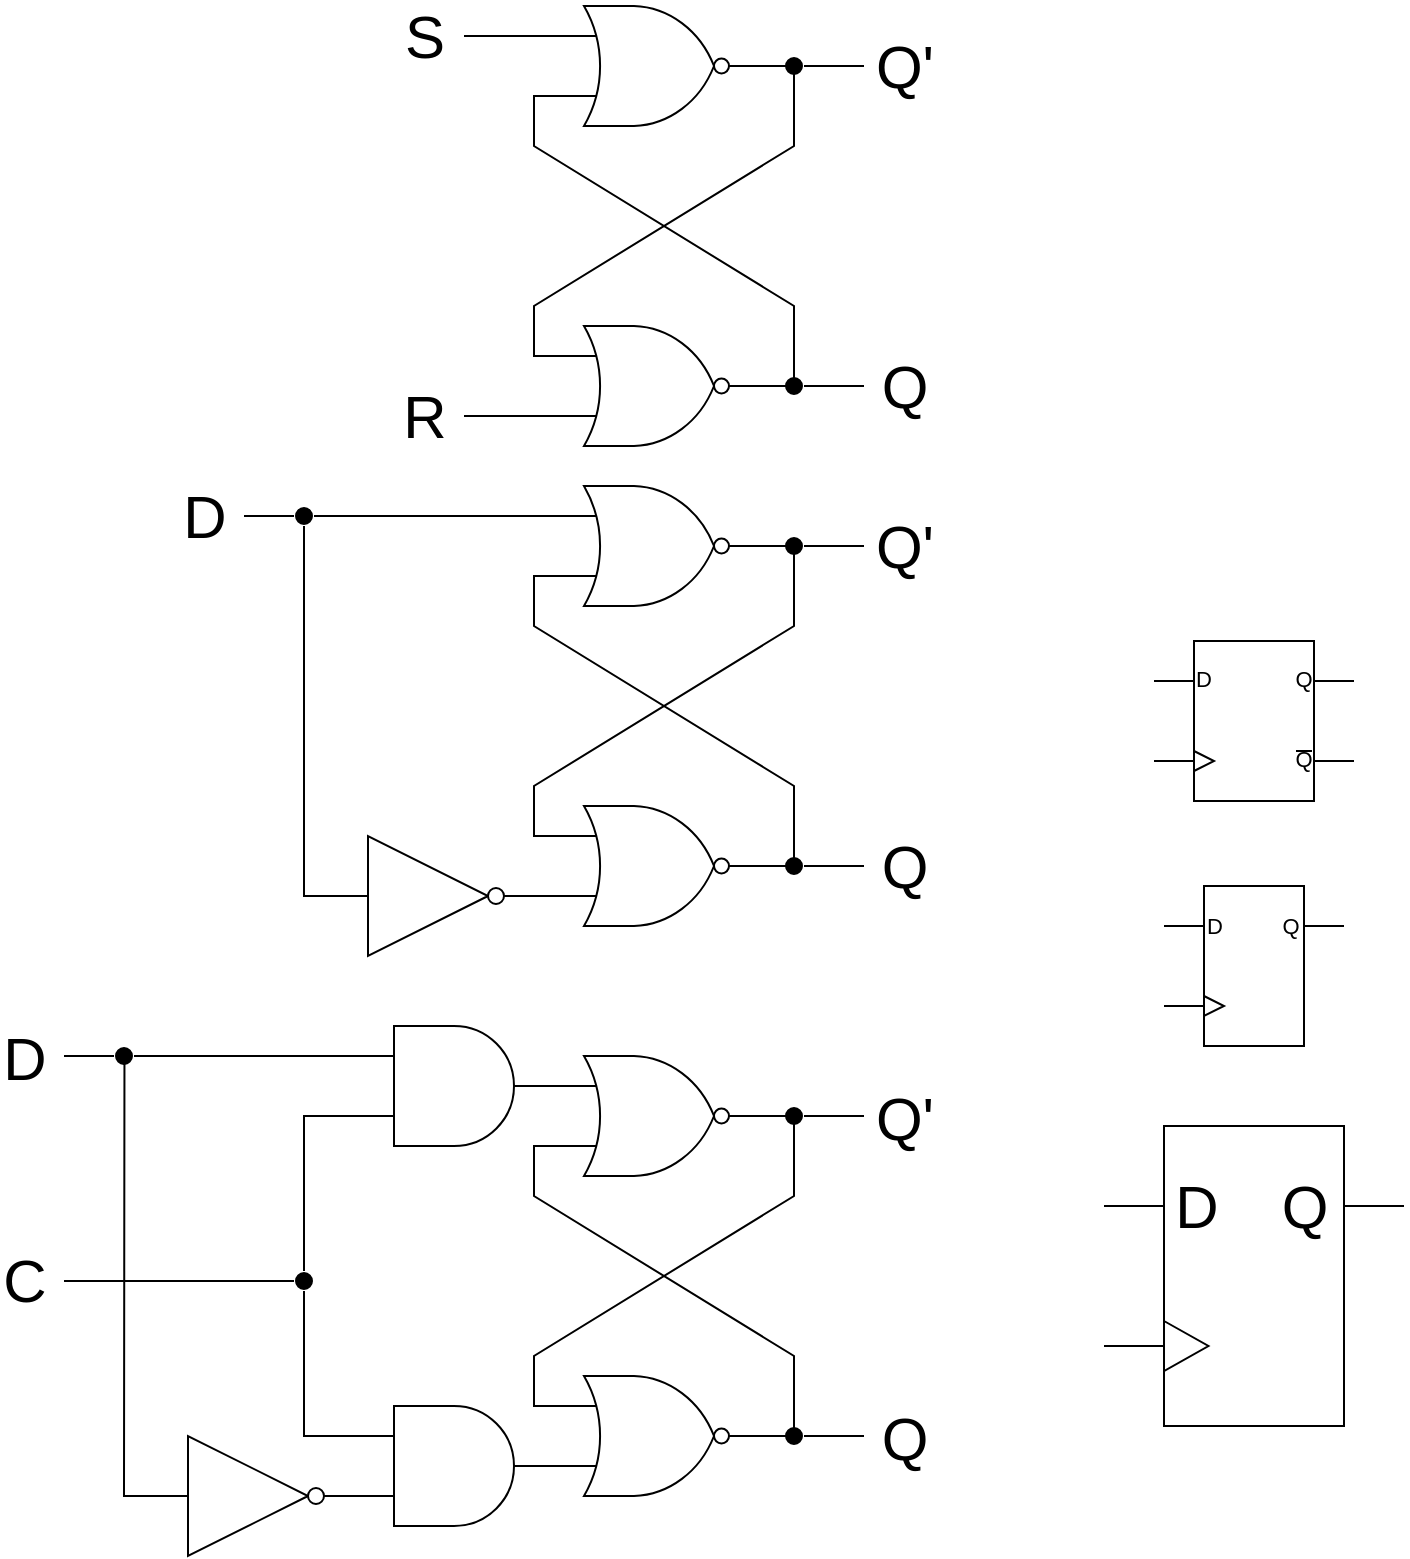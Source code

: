 <mxfile>
    <diagram name="Seite-1" id="x7EvO0-NnfBfI0pbhKgf">
        <mxGraphModel dx="793" dy="565" grid="1" gridSize="10" guides="1" tooltips="1" connect="1" arrows="1" fold="1" page="1" pageScale="1" pageWidth="1600" pageHeight="900" math="0" shadow="0">
            <root>
                <mxCell id="0"/>
                <mxCell id="1" parent="0"/>
                <mxCell id="31" value="" style="group" vertex="1" connectable="0" parent="1">
                    <mxGeometry x="670" y="480" width="90" height="80" as="geometry"/>
                </mxCell>
                <mxCell id="17" value="" style="rounded=0;whiteSpace=wrap;html=1;" vertex="1" parent="31">
                    <mxGeometry x="20" width="50" height="80" as="geometry"/>
                </mxCell>
                <mxCell id="18" value="" style="triangle;whiteSpace=wrap;html=1;" vertex="1" parent="31">
                    <mxGeometry x="20" y="55" width="10" height="10" as="geometry"/>
                </mxCell>
                <mxCell id="19" value="" style="endArrow=none;html=1;entryX=0;entryY=0.75;entryDx=0;entryDy=0;" edge="1" parent="31" target="17">
                    <mxGeometry width="50" height="50" relative="1" as="geometry">
                        <mxPoint y="60" as="sourcePoint"/>
                        <mxPoint x="10" y="60" as="targetPoint"/>
                    </mxGeometry>
                </mxCell>
                <mxCell id="20" value="" style="endArrow=none;html=1;entryX=0;entryY=0.25;entryDx=0;entryDy=0;align=center;" edge="1" parent="31" target="17">
                    <mxGeometry width="50" height="50" relative="1" as="geometry">
                        <mxPoint y="20" as="sourcePoint"/>
                        <mxPoint x="20" y="20" as="targetPoint"/>
                    </mxGeometry>
                </mxCell>
                <mxCell id="22" value="D" style="edgeLabel;html=1;align=center;verticalAlign=middle;resizable=0;points=[];" vertex="1" connectable="0" parent="20">
                    <mxGeometry x="0.28" relative="1" as="geometry">
                        <mxPoint x="12" as="offset"/>
                    </mxGeometry>
                </mxCell>
                <mxCell id="23" value="" style="endArrow=none;html=1;entryX=0;entryY=0.5;entryDx=0;entryDy=0;align=center;exitX=1;exitY=0.25;exitDx=0;exitDy=0;" edge="1" parent="31" source="17">
                    <mxGeometry width="50" height="50" relative="1" as="geometry">
                        <mxPoint x="70" y="20" as="sourcePoint"/>
                        <mxPoint x="90" y="20" as="targetPoint"/>
                    </mxGeometry>
                </mxCell>
                <mxCell id="24" value="Q" style="edgeLabel;html=1;align=center;verticalAlign=middle;resizable=0;points=[];" vertex="1" connectable="0" parent="23">
                    <mxGeometry x="0.28" relative="1" as="geometry">
                        <mxPoint x="-20" as="offset"/>
                    </mxGeometry>
                </mxCell>
                <mxCell id="55" value="" style="group" vertex="1" connectable="0" parent="1">
                    <mxGeometry x="120" y="550" width="400" height="265" as="geometry"/>
                </mxCell>
                <mxCell id="XjdlP3FcIAPqqkkR8kKY-43" value="" style="verticalLabelPosition=bottom;shadow=0;dashed=0;align=center;html=1;verticalAlign=top;shape=mxgraph.electrical.logic_gates.logic_gate;operation=or;negating=1;negSize=0.15;fontStyle=1" parent="55" vertex="1">
                    <mxGeometry x="245" y="15" width="100" height="60" as="geometry"/>
                </mxCell>
                <mxCell id="XjdlP3FcIAPqqkkR8kKY-44" style="rounded=0;orthogonalLoop=1;jettySize=auto;html=1;entryX=0;entryY=0.75;entryDx=0;entryDy=0;entryPerimeter=0;exitX=1;exitY=0.5;exitDx=0;exitDy=0;exitPerimeter=0;endArrow=none;endFill=0;" parent="55" source="XjdlP3FcIAPqqkkR8kKY-45" target="XjdlP3FcIAPqqkkR8kKY-43" edge="1">
                    <mxGeometry relative="1" as="geometry">
                        <mxPoint x="205" y="75" as="targetPoint"/>
                        <Array as="points">
                            <mxPoint x="365" y="205"/>
                            <mxPoint x="365" y="165"/>
                            <mxPoint x="235" y="85"/>
                            <mxPoint x="235" y="60"/>
                        </Array>
                    </mxGeometry>
                </mxCell>
                <mxCell id="XjdlP3FcIAPqqkkR8kKY-45" value="" style="verticalLabelPosition=bottom;shadow=0;dashed=0;align=center;html=1;verticalAlign=top;shape=mxgraph.electrical.logic_gates.logic_gate;operation=or;negating=1;negSize=0.15;" parent="55" vertex="1">
                    <mxGeometry x="245" y="175" width="100" height="60" as="geometry"/>
                </mxCell>
                <mxCell id="XjdlP3FcIAPqqkkR8kKY-42" style="rounded=0;orthogonalLoop=1;jettySize=auto;html=1;entryX=0;entryY=0.25;entryDx=0;entryDy=0;entryPerimeter=0;endArrow=none;endFill=0;" parent="55" source="XjdlP3FcIAPqqkkR8kKY-43" target="XjdlP3FcIAPqqkkR8kKY-45" edge="1">
                    <mxGeometry relative="1" as="geometry">
                        <Array as="points">
                            <mxPoint x="365" y="45"/>
                            <mxPoint x="365" y="85"/>
                            <mxPoint x="235" y="165"/>
                            <mxPoint x="235" y="190"/>
                        </Array>
                    </mxGeometry>
                </mxCell>
                <mxCell id="XjdlP3FcIAPqqkkR8kKY-65" value="Q'" style="edgeStyle=orthogonalEdgeStyle;rounded=0;orthogonalLoop=1;jettySize=auto;html=1;endArrow=none;endFill=0;fontSize=30;" parent="55" source="XjdlP3FcIAPqqkkR8kKY-47" edge="1">
                    <mxGeometry x="1" y="-20" relative="1" as="geometry">
                        <mxPoint x="400" y="45" as="targetPoint"/>
                        <mxPoint x="19" y="-19" as="offset"/>
                    </mxGeometry>
                </mxCell>
                <mxCell id="XjdlP3FcIAPqqkkR8kKY-47" value="" style="verticalLabelPosition=bottom;shadow=0;dashed=0;align=center;html=1;verticalAlign=top;shape=mxgraph.electrical.logic_gates.inverting_contact;fillColor=#000000;" parent="55" vertex="1">
                    <mxGeometry x="360" y="40" width="10" height="10" as="geometry"/>
                </mxCell>
                <mxCell id="XjdlP3FcIAPqqkkR8kKY-66" value="Q" style="edgeStyle=orthogonalEdgeStyle;rounded=0;orthogonalLoop=1;jettySize=auto;html=1;endArrow=none;endFill=0;fontSize=30;" parent="55" source="XjdlP3FcIAPqqkkR8kKY-49" edge="1">
                    <mxGeometry x="1" y="-20" relative="1" as="geometry">
                        <mxPoint x="400" y="205.0" as="targetPoint"/>
                        <mxPoint x="19" y="-19" as="offset"/>
                    </mxGeometry>
                </mxCell>
                <mxCell id="XjdlP3FcIAPqqkkR8kKY-49" value="" style="verticalLabelPosition=bottom;shadow=0;dashed=0;align=center;html=1;verticalAlign=top;shape=mxgraph.electrical.logic_gates.inverting_contact;fillColor=#000000;" parent="55" vertex="1">
                    <mxGeometry x="360" y="200" width="10" height="10" as="geometry"/>
                </mxCell>
                <mxCell id="XjdlP3FcIAPqqkkR8kKY-50" value="" style="verticalLabelPosition=bottom;shadow=0;dashed=0;align=center;html=1;verticalAlign=top;shape=mxgraph.electrical.logic_gates.inverter_2" parent="55" vertex="1">
                    <mxGeometry x="45" y="205" width="100" height="60" as="geometry"/>
                </mxCell>
                <mxCell id="XjdlP3FcIAPqqkkR8kKY-52" style="rounded=0;orthogonalLoop=1;jettySize=auto;html=1;entryX=0;entryY=0.5;entryDx=0;entryDy=0;entryPerimeter=0;endArrow=none;endFill=0;edgeStyle=orthogonalEdgeStyle;exitX=0.523;exitY=0.854;exitDx=0;exitDy=0;exitPerimeter=0;" parent="55" source="XjdlP3FcIAPqqkkR8kKY-53" target="XjdlP3FcIAPqqkkR8kKY-50" edge="1">
                    <mxGeometry relative="1" as="geometry">
                        <mxPoint x="45" y="234" as="targetPoint"/>
                        <Array as="points">
                            <mxPoint x="30" y="19.5"/>
                            <mxPoint x="30" y="235.5"/>
                        </Array>
                        <mxPoint x="39.773" y="19" as="sourcePoint"/>
                    </mxGeometry>
                </mxCell>
                <mxCell id="XjdlP3FcIAPqqkkR8kKY-64" value="D" style="edgeStyle=orthogonalEdgeStyle;rounded=0;orthogonalLoop=1;jettySize=auto;html=1;endArrow=none;endFill=0;fontSize=30;" parent="55" source="XjdlP3FcIAPqqkkR8kKY-53" edge="1">
                    <mxGeometry x="1" y="20" relative="1" as="geometry">
                        <mxPoint y="15" as="targetPoint"/>
                        <mxPoint x="-18" y="-19" as="offset"/>
                    </mxGeometry>
                </mxCell>
                <mxCell id="XjdlP3FcIAPqqkkR8kKY-53" value="" style="verticalLabelPosition=bottom;shadow=0;dashed=0;align=center;html=1;verticalAlign=top;shape=mxgraph.electrical.logic_gates.inverting_contact;fillColor=#000000;" parent="55" vertex="1">
                    <mxGeometry x="25" y="10" width="10" height="10" as="geometry"/>
                </mxCell>
                <mxCell id="XjdlP3FcIAPqqkkR8kKY-54" style="edgeStyle=orthogonalEdgeStyle;rounded=0;orthogonalLoop=1;jettySize=auto;html=1;endArrow=none;endFill=0;entryX=0;entryY=0.25;entryDx=0;entryDy=0;entryPerimeter=0;" parent="55" source="XjdlP3FcIAPqqkkR8kKY-53" target="XjdlP3FcIAPqqkkR8kKY-56" edge="1">
                    <mxGeometry relative="1" as="geometry">
                        <mxPoint x="145" y="10.5" as="targetPoint"/>
                    </mxGeometry>
                </mxCell>
                <mxCell id="XjdlP3FcIAPqqkkR8kKY-56" value="" style="verticalLabelPosition=bottom;shadow=0;dashed=0;align=center;html=1;verticalAlign=top;shape=mxgraph.electrical.logic_gates.logic_gate;operation=and;" parent="55" vertex="1">
                    <mxGeometry x="145" width="100" height="60" as="geometry"/>
                </mxCell>
                <mxCell id="XjdlP3FcIAPqqkkR8kKY-57" value="" style="verticalLabelPosition=bottom;shadow=0;dashed=0;align=center;html=1;verticalAlign=top;shape=mxgraph.electrical.logic_gates.logic_gate;operation=and;" parent="55" vertex="1">
                    <mxGeometry x="145" y="190" width="100" height="60" as="geometry"/>
                </mxCell>
                <mxCell id="XjdlP3FcIAPqqkkR8kKY-63" value="C" style="edgeStyle=orthogonalEdgeStyle;rounded=0;orthogonalLoop=1;jettySize=auto;html=1;endArrow=none;endFill=0;fontSize=30;" parent="55" source="XjdlP3FcIAPqqkkR8kKY-59" edge="1">
                    <mxGeometry x="1" y="20" relative="1" as="geometry">
                        <mxPoint y="127.5" as="targetPoint"/>
                        <mxPoint x="-20" y="-20" as="offset"/>
                    </mxGeometry>
                </mxCell>
                <mxCell id="XjdlP3FcIAPqqkkR8kKY-59" value="" style="verticalLabelPosition=bottom;shadow=0;dashed=0;align=center;html=1;verticalAlign=top;shape=mxgraph.electrical.logic_gates.inverting_contact;fillColor=#000000;" parent="55" vertex="1">
                    <mxGeometry x="115" y="122.5" width="10" height="10" as="geometry"/>
                </mxCell>
                <mxCell id="XjdlP3FcIAPqqkkR8kKY-61" style="edgeStyle=orthogonalEdgeStyle;rounded=0;orthogonalLoop=1;jettySize=auto;html=1;entryX=0;entryY=0.75;entryDx=0;entryDy=0;entryPerimeter=0;endArrow=none;endFill=0;" parent="55" source="XjdlP3FcIAPqqkkR8kKY-59" target="XjdlP3FcIAPqqkkR8kKY-56" edge="1">
                    <mxGeometry relative="1" as="geometry">
                        <Array as="points">
                            <mxPoint x="120" y="44.5"/>
                        </Array>
                    </mxGeometry>
                </mxCell>
                <mxCell id="XjdlP3FcIAPqqkkR8kKY-62" style="edgeStyle=orthogonalEdgeStyle;rounded=0;orthogonalLoop=1;jettySize=auto;html=1;entryX=0;entryY=0.25;entryDx=0;entryDy=0;entryPerimeter=0;endArrow=none;endFill=0;" parent="55" source="XjdlP3FcIAPqqkkR8kKY-59" target="XjdlP3FcIAPqqkkR8kKY-57" edge="1">
                    <mxGeometry relative="1" as="geometry">
                        <Array as="points">
                            <mxPoint x="120" y="204.5"/>
                        </Array>
                    </mxGeometry>
                </mxCell>
                <mxCell id="56" value="" style="group" vertex="1" connectable="0" parent="1">
                    <mxGeometry x="210" y="280" width="310" height="235" as="geometry"/>
                </mxCell>
                <mxCell id="XjdlP3FcIAPqqkkR8kKY-4" value="" style="verticalLabelPosition=bottom;shadow=0;dashed=0;align=center;html=1;verticalAlign=top;shape=mxgraph.electrical.logic_gates.logic_gate;operation=or;negating=1;negSize=0.15;fontStyle=1" parent="56" vertex="1">
                    <mxGeometry x="155" width="100" height="60" as="geometry"/>
                </mxCell>
                <mxCell id="XjdlP3FcIAPqqkkR8kKY-6" style="rounded=0;orthogonalLoop=1;jettySize=auto;html=1;entryX=0;entryY=0.75;entryDx=0;entryDy=0;entryPerimeter=0;exitX=1;exitY=0.5;exitDx=0;exitDy=0;exitPerimeter=0;endArrow=none;endFill=0;" parent="56" source="XjdlP3FcIAPqqkkR8kKY-5" target="XjdlP3FcIAPqqkkR8kKY-4" edge="1">
                    <mxGeometry relative="1" as="geometry">
                        <mxPoint x="115" y="60" as="targetPoint"/>
                        <Array as="points">
                            <mxPoint x="275" y="190"/>
                            <mxPoint x="275" y="150"/>
                            <mxPoint x="145" y="70"/>
                            <mxPoint x="145" y="45"/>
                        </Array>
                    </mxGeometry>
                </mxCell>
                <mxCell id="XjdlP3FcIAPqqkkR8kKY-5" value="" style="verticalLabelPosition=bottom;shadow=0;dashed=0;align=center;html=1;verticalAlign=top;shape=mxgraph.electrical.logic_gates.logic_gate;operation=or;negating=1;negSize=0.15;" parent="56" vertex="1">
                    <mxGeometry x="155" y="160" width="100" height="60" as="geometry"/>
                </mxCell>
                <mxCell id="XjdlP3FcIAPqqkkR8kKY-7" style="rounded=0;orthogonalLoop=1;jettySize=auto;html=1;entryX=0;entryY=0.25;entryDx=0;entryDy=0;entryPerimeter=0;endArrow=none;endFill=0;" parent="56" source="XjdlP3FcIAPqqkkR8kKY-4" target="XjdlP3FcIAPqqkkR8kKY-5" edge="1">
                    <mxGeometry relative="1" as="geometry">
                        <Array as="points">
                            <mxPoint x="275" y="30"/>
                            <mxPoint x="275" y="70"/>
                            <mxPoint x="145" y="150"/>
                            <mxPoint x="145" y="175"/>
                        </Array>
                    </mxGeometry>
                </mxCell>
                <mxCell id="XjdlP3FcIAPqqkkR8kKY-68" value="Q'" style="edgeStyle=orthogonalEdgeStyle;rounded=0;orthogonalLoop=1;jettySize=auto;html=1;endArrow=none;endFill=0;fontSize=30;" parent="56" source="XjdlP3FcIAPqqkkR8kKY-8" edge="1">
                    <mxGeometry x="1" y="-20" relative="1" as="geometry">
                        <mxPoint x="310" y="30" as="targetPoint"/>
                        <mxPoint x="19" y="-20" as="offset"/>
                    </mxGeometry>
                </mxCell>
                <mxCell id="XjdlP3FcIAPqqkkR8kKY-8" value="" style="verticalLabelPosition=bottom;shadow=0;dashed=0;align=center;html=1;verticalAlign=top;shape=mxgraph.electrical.logic_gates.inverting_contact;fillColor=#000000;" parent="56" vertex="1">
                    <mxGeometry x="270" y="25" width="10" height="10" as="geometry"/>
                </mxCell>
                <mxCell id="XjdlP3FcIAPqqkkR8kKY-69" value="Q" style="edgeStyle=orthogonalEdgeStyle;rounded=0;orthogonalLoop=1;jettySize=auto;html=1;endArrow=none;endFill=0;fontSize=30;" parent="56" source="XjdlP3FcIAPqqkkR8kKY-15" edge="1">
                    <mxGeometry x="1" y="-20" relative="1" as="geometry">
                        <mxPoint x="310" y="190" as="targetPoint"/>
                        <mxPoint x="19" y="-20" as="offset"/>
                    </mxGeometry>
                </mxCell>
                <mxCell id="XjdlP3FcIAPqqkkR8kKY-15" value="" style="verticalLabelPosition=bottom;shadow=0;dashed=0;align=center;html=1;verticalAlign=top;shape=mxgraph.electrical.logic_gates.inverting_contact;fillColor=#000000;" parent="56" vertex="1">
                    <mxGeometry x="270" y="185" width="10" height="10" as="geometry"/>
                </mxCell>
                <mxCell id="XjdlP3FcIAPqqkkR8kKY-20" value="" style="verticalLabelPosition=bottom;shadow=0;dashed=0;align=center;html=1;verticalAlign=top;shape=mxgraph.electrical.logic_gates.inverter_2" parent="56" vertex="1">
                    <mxGeometry x="45" y="175" width="100" height="60" as="geometry"/>
                </mxCell>
                <mxCell id="XjdlP3FcIAPqqkkR8kKY-21" style="edgeStyle=orthogonalEdgeStyle;rounded=0;orthogonalLoop=1;jettySize=auto;html=1;exitX=1;exitY=0.5;exitDx=0;exitDy=0;exitPerimeter=0;entryX=0;entryY=0.75;entryDx=0;entryDy=0;entryPerimeter=0;endArrow=none;endFill=0;" parent="56" source="XjdlP3FcIAPqqkkR8kKY-20" target="XjdlP3FcIAPqqkkR8kKY-5" edge="1">
                    <mxGeometry relative="1" as="geometry"/>
                </mxCell>
                <mxCell id="XjdlP3FcIAPqqkkR8kKY-24" style="rounded=0;orthogonalLoop=1;jettySize=auto;html=1;entryX=0;entryY=0.5;entryDx=0;entryDy=0;entryPerimeter=0;endArrow=none;endFill=0;" parent="56" source="XjdlP3FcIAPqqkkR8kKY-23" target="XjdlP3FcIAPqqkkR8kKY-20" edge="1">
                    <mxGeometry relative="1" as="geometry">
                        <mxPoint x="30" y="200" as="targetPoint"/>
                        <Array as="points">
                            <mxPoint x="30" y="205"/>
                        </Array>
                    </mxGeometry>
                </mxCell>
                <mxCell id="XjdlP3FcIAPqqkkR8kKY-67" value="D" style="edgeStyle=orthogonalEdgeStyle;rounded=0;orthogonalLoop=1;jettySize=auto;html=1;endArrow=none;endFill=0;fontSize=30;" parent="56" source="XjdlP3FcIAPqqkkR8kKY-23" edge="1">
                    <mxGeometry x="1" y="20" relative="1" as="geometry">
                        <mxPoint y="15" as="targetPoint"/>
                        <mxPoint x="-18" y="-20" as="offset"/>
                    </mxGeometry>
                </mxCell>
                <mxCell id="XjdlP3FcIAPqqkkR8kKY-23" value="" style="verticalLabelPosition=bottom;shadow=0;dashed=0;align=center;html=1;verticalAlign=top;shape=mxgraph.electrical.logic_gates.inverting_contact;fillColor=#000000;" parent="56" vertex="1">
                    <mxGeometry x="25" y="10" width="10" height="10" as="geometry"/>
                </mxCell>
                <mxCell id="XjdlP3FcIAPqqkkR8kKY-25" style="edgeStyle=orthogonalEdgeStyle;rounded=0;orthogonalLoop=1;jettySize=auto;html=1;entryX=0;entryY=0.25;entryDx=0;entryDy=0;entryPerimeter=0;endArrow=none;endFill=0;" parent="56" source="XjdlP3FcIAPqqkkR8kKY-23" target="XjdlP3FcIAPqqkkR8kKY-4" edge="1">
                    <mxGeometry relative="1" as="geometry"/>
                </mxCell>
                <mxCell id="57" value="" style="group" vertex="1" connectable="0" parent="1">
                    <mxGeometry x="320" y="40" width="200" height="220" as="geometry"/>
                </mxCell>
                <mxCell id="5" value="S" style="edgeStyle=none;html=1;exitX=0;exitY=0.25;exitDx=0;exitDy=0;exitPerimeter=0;endArrow=none;endFill=0;fontSize=30;" parent="57" source="6" edge="1">
                    <mxGeometry x="1" y="20" relative="1" as="geometry">
                        <mxPoint y="15" as="targetPoint"/>
                        <mxPoint x="-20" y="-20" as="offset"/>
                    </mxGeometry>
                </mxCell>
                <mxCell id="6" value="" style="verticalLabelPosition=bottom;shadow=0;dashed=0;align=center;html=1;verticalAlign=top;shape=mxgraph.electrical.logic_gates.logic_gate;operation=or;negating=1;negSize=0.15;fontStyle=1" parent="57" vertex="1">
                    <mxGeometry x="45" width="100" height="60" as="geometry"/>
                </mxCell>
                <mxCell id="7" style="rounded=0;orthogonalLoop=1;jettySize=auto;html=1;entryX=0;entryY=0.75;entryDx=0;entryDy=0;entryPerimeter=0;exitX=1;exitY=0.5;exitDx=0;exitDy=0;exitPerimeter=0;endArrow=none;endFill=0;" parent="57" source="9" target="6" edge="1">
                    <mxGeometry relative="1" as="geometry">
                        <mxPoint x="5" y="60" as="targetPoint"/>
                        <Array as="points">
                            <mxPoint x="165" y="190"/>
                            <mxPoint x="165" y="150"/>
                            <mxPoint x="35" y="70"/>
                            <mxPoint x="35" y="45"/>
                        </Array>
                    </mxGeometry>
                </mxCell>
                <mxCell id="8" value="R" style="edgeStyle=none;html=1;exitX=0;exitY=0.75;exitDx=0;exitDy=0;exitPerimeter=0;endArrow=none;endFill=0;fontSize=30;" parent="57" source="9" edge="1">
                    <mxGeometry x="1" y="20" relative="1" as="geometry">
                        <mxPoint y="205.0" as="targetPoint"/>
                        <mxPoint x="-20" y="-20" as="offset"/>
                    </mxGeometry>
                </mxCell>
                <mxCell id="9" value="" style="verticalLabelPosition=bottom;shadow=0;dashed=0;align=center;html=1;verticalAlign=top;shape=mxgraph.electrical.logic_gates.logic_gate;operation=or;negating=1;negSize=0.15;" parent="57" vertex="1">
                    <mxGeometry x="45" y="160" width="100" height="60" as="geometry"/>
                </mxCell>
                <mxCell id="4" style="rounded=0;orthogonalLoop=1;jettySize=auto;html=1;entryX=0;entryY=0.25;entryDx=0;entryDy=0;entryPerimeter=0;endArrow=none;endFill=0;" parent="57" source="6" target="9" edge="1">
                    <mxGeometry relative="1" as="geometry">
                        <Array as="points">
                            <mxPoint x="165" y="30"/>
                            <mxPoint x="165" y="70"/>
                            <mxPoint x="35" y="150"/>
                            <mxPoint x="35" y="175"/>
                        </Array>
                    </mxGeometry>
                </mxCell>
                <mxCell id="10" value="Q'" style="edgeStyle=orthogonalEdgeStyle;rounded=0;orthogonalLoop=1;jettySize=auto;html=1;endArrow=none;endFill=0;fontSize=30;" parent="57" source="11" edge="1">
                    <mxGeometry x="1" y="-20" relative="1" as="geometry">
                        <mxPoint x="200" y="30" as="targetPoint"/>
                        <mxPoint x="19" y="-20" as="offset"/>
                    </mxGeometry>
                </mxCell>
                <mxCell id="11" value="" style="verticalLabelPosition=bottom;shadow=0;dashed=0;align=center;html=1;verticalAlign=top;shape=mxgraph.electrical.logic_gates.inverting_contact;fillColor=#000000;" parent="57" vertex="1">
                    <mxGeometry x="160" y="25" width="10" height="10" as="geometry"/>
                </mxCell>
                <mxCell id="12" value="Q" style="edgeStyle=orthogonalEdgeStyle;rounded=0;orthogonalLoop=1;jettySize=auto;html=1;endArrow=none;endFill=0;fontSize=30;" parent="57" source="13" edge="1">
                    <mxGeometry x="1" y="-20" relative="1" as="geometry">
                        <mxPoint x="200" y="190.0" as="targetPoint"/>
                        <mxPoint x="19" y="-20" as="offset"/>
                    </mxGeometry>
                </mxCell>
                <mxCell id="13" value="" style="verticalLabelPosition=bottom;shadow=0;dashed=0;align=center;html=1;verticalAlign=top;shape=mxgraph.electrical.logic_gates.inverting_contact;fillColor=#000000;" parent="57" vertex="1">
                    <mxGeometry x="160" y="185" width="10" height="10" as="geometry"/>
                </mxCell>
                <mxCell id="60" value="" style="group" vertex="1" connectable="0" parent="1">
                    <mxGeometry x="640" y="600" width="150" height="150" as="geometry"/>
                </mxCell>
                <mxCell id="41" value="" style="rounded=0;whiteSpace=wrap;html=1;" vertex="1" parent="60">
                    <mxGeometry x="30" width="90" height="150" as="geometry"/>
                </mxCell>
                <mxCell id="44" value="" style="endArrow=none;html=1;align=center;fontSize=30;entryX=0;entryY=0.267;entryDx=0;entryDy=0;entryPerimeter=0;" edge="1" parent="60" target="41">
                    <mxGeometry width="50" height="50" relative="1" as="geometry">
                        <mxPoint y="40" as="sourcePoint"/>
                        <mxPoint x="20" y="40" as="targetPoint"/>
                    </mxGeometry>
                </mxCell>
                <mxCell id="45" value="D" style="edgeLabel;html=1;align=center;verticalAlign=middle;resizable=0;points=[];fontSize=30;" vertex="1" connectable="0" parent="44">
                    <mxGeometry x="0.28" relative="1" as="geometry">
                        <mxPoint x="27" as="offset"/>
                    </mxGeometry>
                </mxCell>
                <mxCell id="46" value="" style="endArrow=none;html=1;align=center;exitX=1;exitY=0.267;exitDx=0;exitDy=0;fontSize=30;exitPerimeter=0;" edge="1" parent="60" source="41">
                    <mxGeometry width="50" height="50" relative="1" as="geometry">
                        <mxPoint x="135.556" y="30" as="sourcePoint"/>
                        <mxPoint x="150" y="40" as="targetPoint"/>
                    </mxGeometry>
                </mxCell>
                <mxCell id="47" value="Q" style="edgeLabel;html=1;align=center;verticalAlign=middle;resizable=0;points=[];fontSize=30;" vertex="1" connectable="0" parent="46">
                    <mxGeometry x="0.28" relative="1" as="geometry">
                        <mxPoint x="-39" as="offset"/>
                    </mxGeometry>
                </mxCell>
                <mxCell id="52" value="" style="endArrow=none;html=1;align=center;fontSize=30;entryX=0;entryY=0.5;entryDx=0;entryDy=0;" edge="1" parent="60" target="42">
                    <mxGeometry width="50" height="50" relative="1" as="geometry">
                        <mxPoint y="110" as="sourcePoint"/>
                        <mxPoint x="20" y="109.98" as="targetPoint"/>
                    </mxGeometry>
                </mxCell>
                <mxCell id="42" value="" style="triangle;whiteSpace=wrap;html=1;" vertex="1" parent="60">
                    <mxGeometry x="30.004" y="97.5" width="22.222" height="25" as="geometry"/>
                </mxCell>
                <mxCell id="61" value="" style="verticalLabelPosition=bottom;shadow=0;dashed=0;align=center;html=1;verticalAlign=top;shape=mxgraph.electrical.logic_gates.d_type_flip-flop;fontSize=30;" vertex="1" parent="1">
                    <mxGeometry x="665" y="357.5" width="100" height="80" as="geometry"/>
                </mxCell>
            </root>
        </mxGraphModel>
    </diagram>
</mxfile>